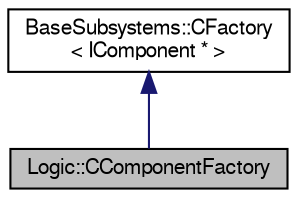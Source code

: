 digraph "Logic::CComponentFactory"
{
  edge [fontname="FreeSans",fontsize="10",labelfontname="FreeSans",labelfontsize="10"];
  node [fontname="FreeSans",fontsize="10",shape=record];
  Node1 [label="Logic::CComponentFactory",height=0.2,width=0.4,color="black", fillcolor="grey75", style="filled", fontcolor="black"];
  Node2 -> Node1 [dir="back",color="midnightblue",fontsize="10",style="solid",fontname="FreeSans"];
  Node2 [label="BaseSubsystems::CFactory\l\< IComponent * \>",height=0.2,width=0.4,color="black", fillcolor="white", style="filled",URL="$class_base_subsystems_1_1_c_factory.html"];
}
